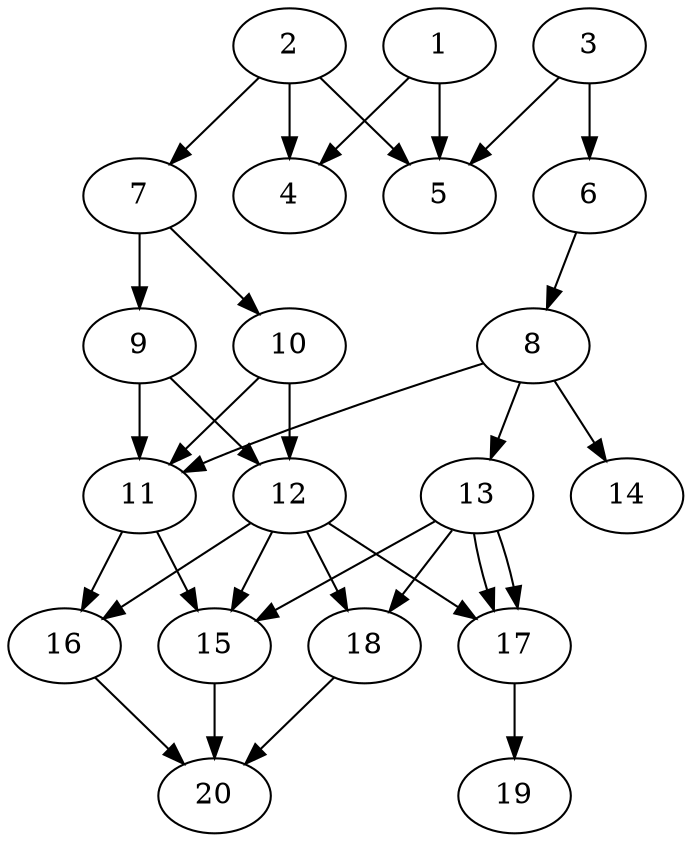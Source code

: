 // DAG automatically generated by daggen at Thu Oct  3 13:58:42 2019
// ./daggen --dot -n 20 --ccr 0.4 --fat 0.5 --regular 0.7 --density 0.7 --mindata 5242880 --maxdata 52428800 
digraph G {
  1 [size="115970560", alpha="0.13", expect_size="46388224"] 
  1 -> 4 [size ="46388224"]
  1 -> 5 [size ="46388224"]
  2 [size="125235200", alpha="0.12", expect_size="50094080"] 
  2 -> 4 [size ="50094080"]
  2 -> 5 [size ="50094080"]
  2 -> 7 [size ="50094080"]
  3 [size="55211520", alpha="0.14", expect_size="22084608"] 
  3 -> 5 [size ="22084608"]
  3 -> 6 [size ="22084608"]
  4 [size="57134080", alpha="0.16", expect_size="22853632"] 
  5 [size="19991040", alpha="0.17", expect_size="7996416"] 
  6 [size="91087360", alpha="0.19", expect_size="36434944"] 
  6 -> 8 [size ="36434944"]
  7 [size="85923840", alpha="0.06", expect_size="34369536"] 
  7 -> 9 [size ="34369536"]
  7 -> 10 [size ="34369536"]
  8 [size="96010240", alpha="0.07", expect_size="38404096"] 
  8 -> 11 [size ="38404096"]
  8 -> 13 [size ="38404096"]
  8 -> 14 [size ="38404096"]
  9 [size="52193280", alpha="0.05", expect_size="20877312"] 
  9 -> 11 [size ="20877312"]
  9 -> 12 [size ="20877312"]
  10 [size="94223360", alpha="0.20", expect_size="37689344"] 
  10 -> 11 [size ="37689344"]
  10 -> 12 [size ="37689344"]
  11 [size="129582080", alpha="0.03", expect_size="51832832"] 
  11 -> 15 [size ="51832832"]
  11 -> 16 [size ="51832832"]
  12 [size="88678400", alpha="0.08", expect_size="35471360"] 
  12 -> 15 [size ="35471360"]
  12 -> 16 [size ="35471360"]
  12 -> 17 [size ="35471360"]
  12 -> 18 [size ="35471360"]
  13 [size="43637760", alpha="0.08", expect_size="17455104"] 
  13 -> 15 [size ="17455104"]
  13 -> 17 [size ="17455104"]
  13 -> 17 [size ="17455104"]
  13 -> 18 [size ="17455104"]
  14 [size="124328960", alpha="0.07", expect_size="49731584"] 
  15 [size="100195840", alpha="0.11", expect_size="40078336"] 
  15 -> 20 [size ="40078336"]
  16 [size="84170240", alpha="0.16", expect_size="33668096"] 
  16 -> 20 [size ="33668096"]
  17 [size="78809600", alpha="0.14", expect_size="31523840"] 
  17 -> 19 [size ="31523840"]
  18 [size="113364480", alpha="0.17", expect_size="45345792"] 
  18 -> 20 [size ="45345792"]
  19 [size="36331520", alpha="0.04", expect_size="14532608"] 
  20 [size="64197120", alpha="0.07", expect_size="25678848"] 
}
